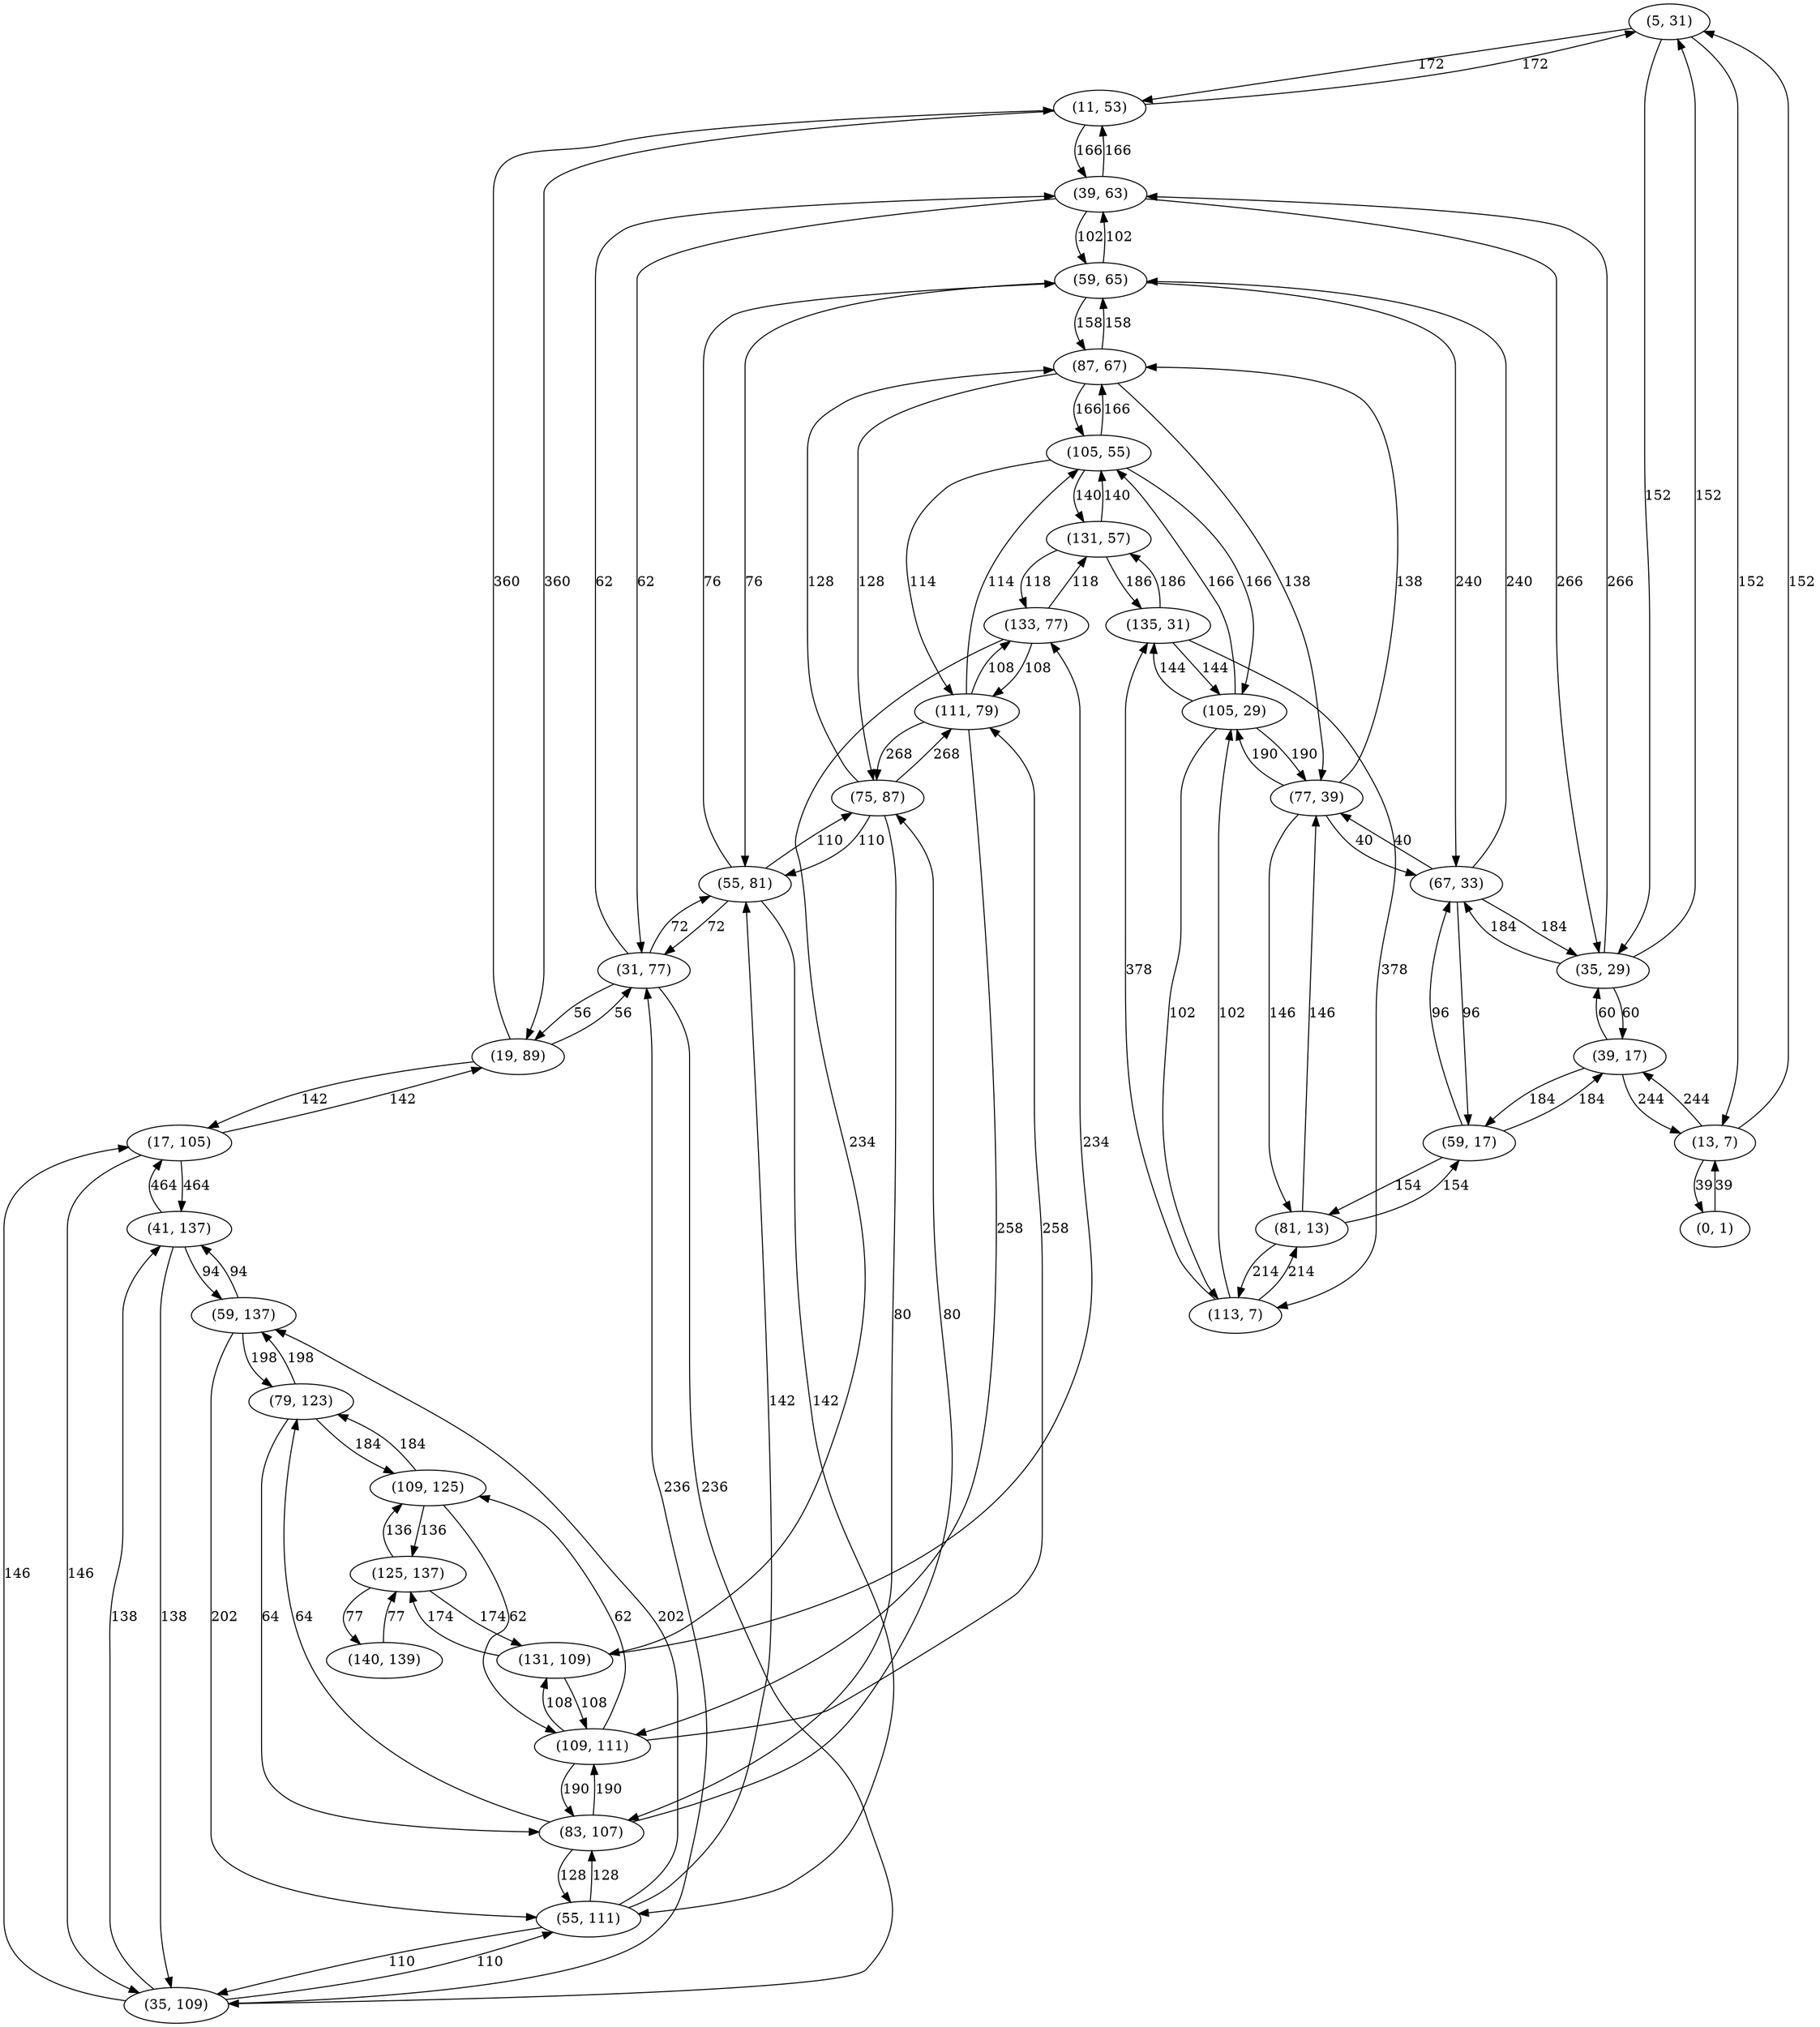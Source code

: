 // Day 23 Part 2 Visualisation
digraph Day23 {
	"(5, 31)" [label="(5, 31)"]
	"(11, 53)" [label="(11, 53)"]
	"(13, 7)" [label="(13, 7)"]
	"(17, 105)" [label="(17, 105)"]
	"(19, 89)" [label="(19, 89)"]
	"(31, 77)" [label="(31, 77)"]
	"(35, 29)" [label="(35, 29)"]
	"(35, 109)" [label="(35, 109)"]
	"(39, 17)" [label="(39, 17)"]
	"(39, 63)" [label="(39, 63)"]
	"(41, 137)" [label="(41, 137)"]
	"(55, 81)" [label="(55, 81)"]
	"(55, 111)" [label="(55, 111)"]
	"(59, 17)" [label="(59, 17)"]
	"(59, 65)" [label="(59, 65)"]
	"(59, 137)" [label="(59, 137)"]
	"(67, 33)" [label="(67, 33)"]
	"(75, 87)" [label="(75, 87)"]
	"(77, 39)" [label="(77, 39)"]
	"(79, 123)" [label="(79, 123)"]
	"(81, 13)" [label="(81, 13)"]
	"(83, 107)" [label="(83, 107)"]
	"(87, 67)" [label="(87, 67)"]
	"(105, 29)" [label="(105, 29)"]
	"(105, 55)" [label="(105, 55)"]
	"(109, 111)" [label="(109, 111)"]
	"(109, 125)" [label="(109, 125)"]
	"(111, 79)" [label="(111, 79)"]
	"(113, 7)" [label="(113, 7)"]
	"(125, 137)" [label="(125, 137)"]
	"(131, 57)" [label="(131, 57)"]
	"(131, 109)" [label="(131, 109)"]
	"(133, 77)" [label="(133, 77)"]
	"(135, 31)" [label="(135, 31)"]
	"(0, 1)" [label="(0, 1)"]
	"(140, 139)" [label="(140, 139)"]
	"(5, 31)" -> "(11, 53)" [label=172]
	"(5, 31)" -> "(35, 29)" [label=152]
	"(5, 31)" -> "(13, 7)" [label=152]
	"(11, 53)" -> "(5, 31)" [label=172]
	"(11, 53)" -> "(19, 89)" [label=360]
	"(11, 53)" -> "(39, 63)" [label=166]
	"(13, 7)" -> "(5, 31)" [label=152]
	"(13, 7)" -> "(39, 17)" [label=244]
	"(13, 7)" -> "(0, 1)" [label=39]
	"(17, 105)" -> "(41, 137)" [label=464]
	"(17, 105)" -> "(35, 109)" [label=146]
	"(17, 105)" -> "(19, 89)" [label=142]
	"(19, 89)" -> "(31, 77)" [label=56]
	"(19, 89)" -> "(11, 53)" [label=360]
	"(19, 89)" -> "(17, 105)" [label=142]
	"(31, 77)" -> "(35, 109)" [label=236]
	"(31, 77)" -> "(55, 81)" [label=72]
	"(31, 77)" -> "(19, 89)" [label=56]
	"(31, 77)" -> "(39, 63)" [label=62]
	"(35, 29)" -> "(39, 63)" [label=266]
	"(35, 29)" -> "(67, 33)" [label=184]
	"(35, 29)" -> "(5, 31)" [label=152]
	"(35, 29)" -> "(39, 17)" [label=60]
	"(35, 109)" -> "(41, 137)" [label=138]
	"(35, 109)" -> "(55, 111)" [label=110]
	"(35, 109)" -> "(17, 105)" [label=146]
	"(35, 109)" -> "(31, 77)" [label=236]
	"(39, 17)" -> "(35, 29)" [label=60]
	"(39, 17)" -> "(59, 17)" [label=184]
	"(39, 17)" -> "(13, 7)" [label=244]
	"(39, 63)" -> "(35, 29)" [label=266]
	"(39, 63)" -> "(11, 53)" [label=166]
	"(39, 63)" -> "(31, 77)" [label=62]
	"(39, 63)" -> "(59, 65)" [label=102]
	"(41, 137)" -> "(35, 109)" [label=138]
	"(41, 137)" -> "(59, 137)" [label=94]
	"(41, 137)" -> "(17, 105)" [label=464]
	"(55, 81)" -> "(31, 77)" [label=72]
	"(55, 81)" -> "(59, 65)" [label=76]
	"(55, 81)" -> "(55, 111)" [label=142]
	"(55, 81)" -> "(75, 87)" [label=110]
	"(55, 111)" -> "(83, 107)" [label=128]
	"(55, 111)" -> "(35, 109)" [label=110]
	"(55, 111)" -> "(59, 137)" [label=202]
	"(55, 111)" -> "(55, 81)" [label=142]
	"(59, 17)" -> "(39, 17)" [label=184]
	"(59, 17)" -> "(81, 13)" [label=154]
	"(59, 17)" -> "(67, 33)" [label=96]
	"(59, 65)" -> "(67, 33)" [label=240]
	"(59, 65)" -> "(55, 81)" [label=76]
	"(59, 65)" -> "(87, 67)" [label=158]
	"(59, 65)" -> "(39, 63)" [label=102]
	"(59, 137)" -> "(79, 123)" [label=198]
	"(59, 137)" -> "(41, 137)" [label=94]
	"(59, 137)" -> "(55, 111)" [label=202]
	"(67, 33)" -> "(35, 29)" [label=184]
	"(67, 33)" -> "(59, 17)" [label=96]
	"(67, 33)" -> "(59, 65)" [label=240]
	"(67, 33)" -> "(77, 39)" [label=40]
	"(75, 87)" -> "(111, 79)" [label=268]
	"(75, 87)" -> "(55, 81)" [label=110]
	"(75, 87)" -> "(83, 107)" [label=80]
	"(75, 87)" -> "(87, 67)" [label=128]
	"(77, 39)" -> "(87, 67)" [label=138]
	"(77, 39)" -> "(105, 29)" [label=190]
	"(77, 39)" -> "(67, 33)" [label=40]
	"(77, 39)" -> "(81, 13)" [label=146]
	"(79, 123)" -> "(109, 125)" [label=184]
	"(79, 123)" -> "(59, 137)" [label=198]
	"(79, 123)" -> "(83, 107)" [label=64]
	"(81, 13)" -> "(77, 39)" [label=146]
	"(81, 13)" -> "(113, 7)" [label=214]
	"(81, 13)" -> "(59, 17)" [label=154]
	"(83, 107)" -> "(55, 111)" [label=128]
	"(83, 107)" -> "(75, 87)" [label=80]
	"(83, 107)" -> "(79, 123)" [label=64]
	"(83, 107)" -> "(109, 111)" [label=190]
	"(87, 67)" -> "(75, 87)" [label=128]
	"(87, 67)" -> "(105, 55)" [label=166]
	"(87, 67)" -> "(59, 65)" [label=158]
	"(87, 67)" -> "(77, 39)" [label=138]
	"(105, 29)" -> "(135, 31)" [label=144]
	"(105, 29)" -> "(77, 39)" [label=190]
	"(105, 29)" -> "(113, 7)" [label=102]
	"(105, 29)" -> "(105, 55)" [label=166]
	"(105, 55)" -> "(105, 29)" [label=166]
	"(105, 55)" -> "(131, 57)" [label=140]
	"(105, 55)" -> "(87, 67)" [label=166]
	"(105, 55)" -> "(111, 79)" [label=114]
	"(109, 111)" -> "(83, 107)" [label=190]
	"(109, 111)" -> "(111, 79)" [label=258]
	"(109, 111)" -> "(109, 125)" [label=62]
	"(109, 111)" -> "(131, 109)" [label=108]
	"(109, 125)" -> "(109, 111)" [label=62]
	"(109, 125)" -> "(125, 137)" [label=136]
	"(109, 125)" -> "(79, 123)" [label=184]
	"(111, 79)" -> "(133, 77)" [label=108]
	"(111, 79)" -> "(75, 87)" [label=268]
	"(111, 79)" -> "(105, 55)" [label=114]
	"(111, 79)" -> "(109, 111)" [label=258]
	"(113, 7)" -> "(81, 13)" [label=214]
	"(113, 7)" -> "(105, 29)" [label=102]
	"(113, 7)" -> "(135, 31)" [label=378]
	"(125, 137)" -> "(131, 109)" [label=174]
	"(125, 137)" -> "(140, 139)" [label=77]
	"(125, 137)" -> "(109, 125)" [label=136]
	"(131, 57)" -> "(133, 77)" [label=118]
	"(131, 57)" -> "(105, 55)" [label=140]
	"(131, 57)" -> "(135, 31)" [label=186]
	"(131, 109)" -> "(109, 111)" [label=108]
	"(131, 109)" -> "(125, 137)" [label=174]
	"(131, 109)" -> "(133, 77)" [label=234]
	"(133, 77)" -> "(111, 79)" [label=108]
	"(133, 77)" -> "(131, 57)" [label=118]
	"(133, 77)" -> "(131, 109)" [label=234]
	"(135, 31)" -> "(131, 57)" [label=186]
	"(135, 31)" -> "(105, 29)" [label=144]
	"(135, 31)" -> "(113, 7)" [label=378]
	"(0, 1)" -> "(13, 7)" [label=39]
	"(140, 139)" -> "(125, 137)" [label=77]
}
